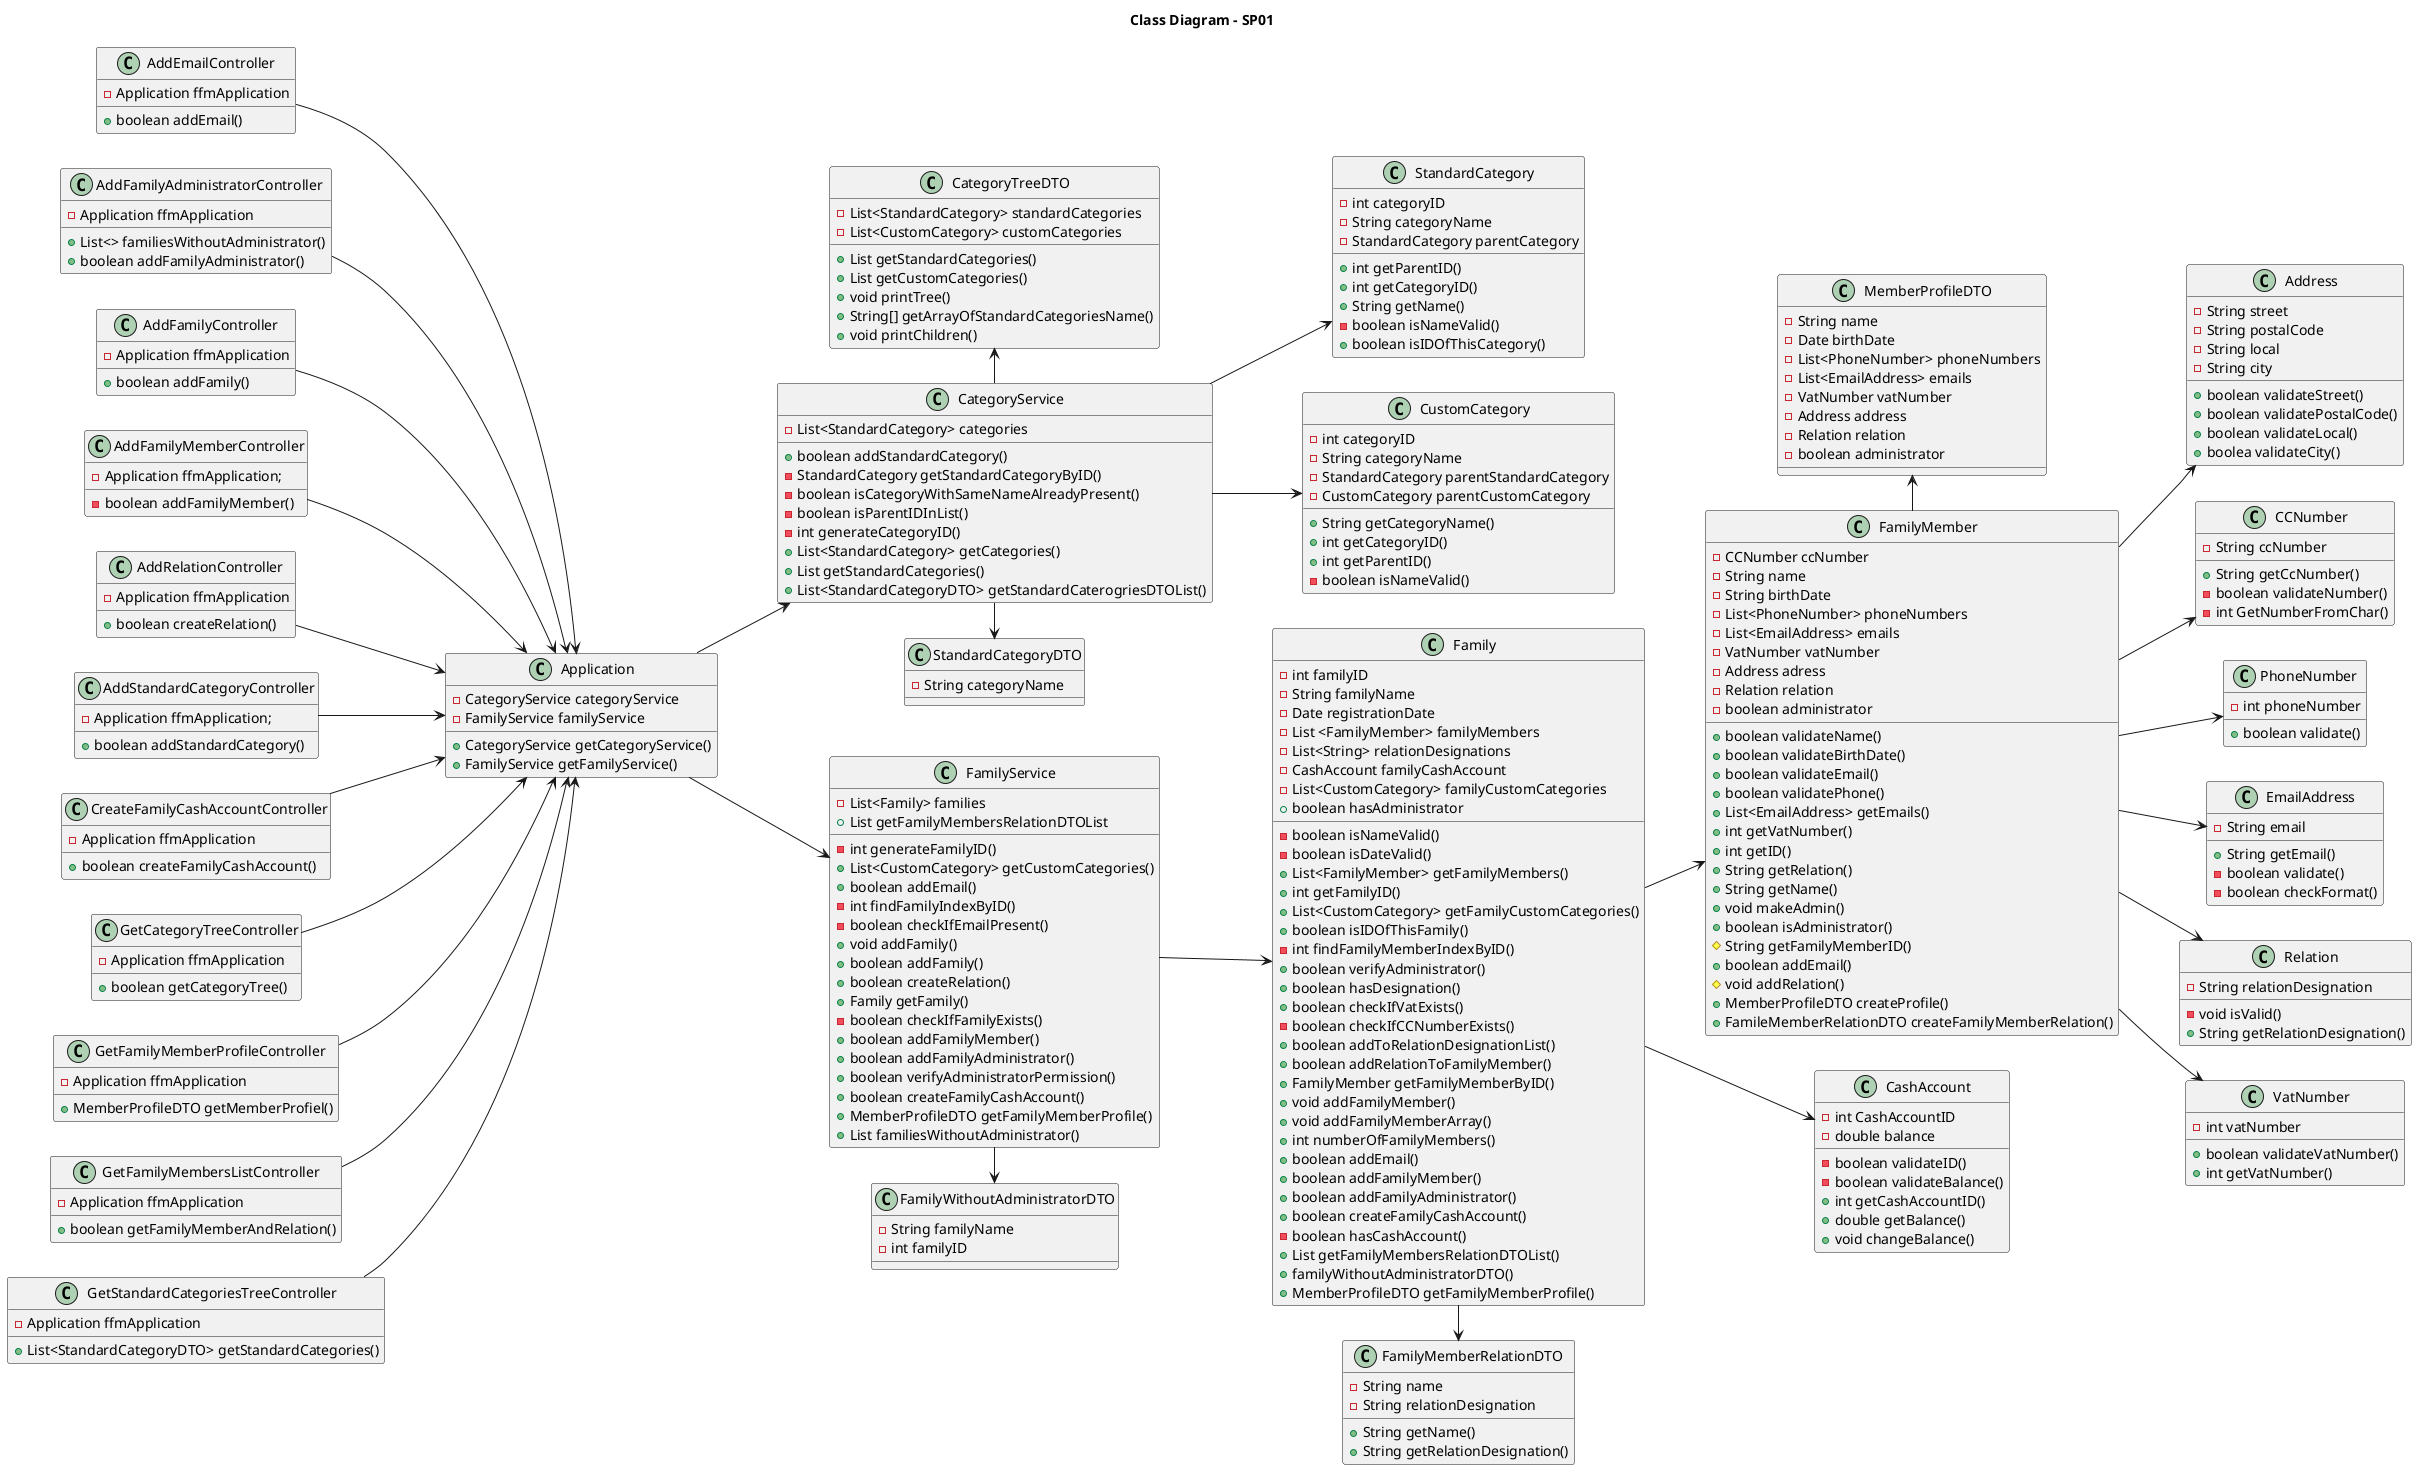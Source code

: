 @startuml
left to right direction
title Class Diagram - SP01

class AddEmailController {
  - Application ffmApplication
  + boolean addEmail()
}

class AddFamilyAdministratorController {
 - Application ffmApplication
 + List<> familiesWithoutAdministrator()
 + boolean addFamilyAdministrator()
}

class AddFamilyController {
  - Application ffmApplication
  + boolean addFamily()
}

class AddFamilyMemberController {
  - Application ffmApplication;
  - boolean addFamilyMember()
}

class AddRelationController {
  - Application ffmApplication
  + boolean createRelation()
}

class AddStandardCategoryController {
  - Application ffmApplication;
  + boolean addStandardCategory()
}

class CreateFamilyCashAccountController{
  - Application ffmApplication
  + boolean createFamilyCashAccount()
}

class GetCategoryTreeController {
  - Application ffmApplication
  + boolean getCategoryTree()
}

class GetFamilyMemberProfileController {
  - Application ffmApplication
  + MemberProfileDTO getMemberProfiel()
}

class GetFamilyMembersListController {
  - Application ffmApplication
  + boolean getFamilyMemberAndRelation()
}

class GetStandardCategoriesTreeController {
  - Application ffmApplication
  + List<StandardCategoryDTO> getStandardCategories()
}

class Application {
  - CategoryService categoryService
  - FamilyService familyService
  + CategoryService getCategoryService()
  + FamilyService getFamilyService()
}

class CategoryService {
  - List<StandardCategory> categories
  + boolean addStandardCategory()
  - StandardCategory getStandardCategoryByID()
  - boolean isCategoryWithSameNameAlreadyPresent()
  - boolean isParentIDInList()
  - int generateCategoryID()
  + List<StandardCategory> getCategories()
  + List getStandardCategories()
  + List<StandardCategoryDTO> getStandardCaterogriesDTOList()
}

class StandardCategory {
  - int categoryID
  - String categoryName
  - StandardCategory parentCategory
  + int getParentID()
  + int getCategoryID()
  + String getName()
  - boolean isNameValid()
  + boolean isIDOfThisCategory()
}

class StandardCategoryDTO {
  - String categoryName
}

class CustomCategory {
  - int categoryID
  - String categoryName
  - StandardCategory parentStandardCategory
  - CustomCategory parentCustomCategory
  + String getCategoryName()
  + int getCategoryID()
  + int getParentID()
  - boolean isNameValid()
}

class CategoryTreeDTO {
  - List<StandardCategory> standardCategories
  - List<CustomCategory> customCategories
  + List getStandardCategories()
  + List getCustomCategories()
  + void printTree()
  + String[] getArrayOfStandardCategoriesName()
  + void printChildren()
}

class FamilyService {
  - List<Family> families
  - int generateFamilyID()
  + List<CustomCategory> getCustomCategories()
  + boolean addEmail()
  - int findFamilyIndexByID()
  - boolean checkIfEmailPresent()
  + void addFamily()
  + boolean addFamily()
  + boolean createRelation()
  + Family getFamily()
  - boolean checkIfFamilyExists()
  + boolean addFamilyMember()
  + boolean addFamilyAdministrator()
  + boolean verifyAdministratorPermission()
  + List getFamilyMembersRelationDTOList
  + boolean createFamilyCashAccount()
  + MemberProfileDTO getFamilyMemberProfile()
  + List familiesWithoutAdministrator()
}

class FamilyMemberRelationDTO {
  - String name
  - String relationDesignation
  + String getName()
  + String getRelationDesignation()
}

class FamilyWithoutAdministratorDTO {
  - String familyName
  - int familyID
}

class Family {
  - int familyID
  - String familyName
  - Date registrationDate
  - List <FamilyMember> familyMembers
  - List<String> relationDesignations
  - CashAccount familyCashAccount
  - List<CustomCategory> familyCustomCategories
  - boolean isNameValid()
  - boolean isDateValid()
  + List<FamilyMember> getFamilyMembers()
  + int getFamilyID()
  + List<CustomCategory> getFamilyCustomCategories()
  + boolean isIDOfThisFamily()
  - int findFamilyMemberIndexByID()
  + boolean verifyAdministrator()
  + boolean hasDesignation()
  + boolean checkIfVatExists()
  - boolean checkIfCCNumberExists()
  + boolean addToRelationDesignationList()
  + boolean addRelationToFamilyMember()
  + FamilyMember getFamilyMemberByID()
  + void addFamilyMember()
  + void addFamilyMemberArray()
  + int numberOfFamilyMembers()
  + boolean addEmail()
  + boolean addFamilyMember()
  + boolean addFamilyAdministrator()
  + boolean createFamilyCashAccount()
  - boolean hasCashAccount()
  + List getFamilyMembersRelationDTOList()
  + boolean hasAdministrator
  + familyWithoutAdministratorDTO()
  + MemberProfileDTO getFamilyMemberProfile()
}

class CashAccount {
  - int CashAccountID
  - double balance
  - boolean validateID()
  - boolean validateBalance()
  + int getCashAccountID()
  + double getBalance()
  + void changeBalance()
}

class FamilyMember {
  - CCNumber ccNumber
  - String name
  - String birthDate
  - List<PhoneNumber> phoneNumbers
  - List<EmailAddress> emails
  - VatNumber vatNumber
  - Address adress
  - Relation relation
  - boolean administrator
  + boolean validateName()
  + boolean validateBirthDate()
  + boolean validateEmail()
  + boolean validatePhone()
  + List<EmailAddress> getEmails()
  + int getVatNumber()
  + int getID()
  + String getRelation()
  + String getName()
  + void makeAdmin()
  + boolean isAdministrator()
  # String getFamilyMemberID()
  + boolean addEmail()
  # void addRelation()
  + MemberProfileDTO createProfile()
  + FamileMemberRelationDTO createFamilyMemberRelation()
}

class MemberProfileDTO {
  - String name
  - Date birthDate
  - List<PhoneNumber> phoneNumbers
  - List<EmailAddress> emails
  - VatNumber vatNumber
  - Address address
  - Relation relation
  - boolean administrator
}

class Address {
  - String street
  - String postalCode
  - String local
  - String city
  + boolean validateStreet()
  + boolean validatePostalCode()
  + boolean validateLocal()
  + boolea validateCity()
}

class CCNumber {
  - String ccNumber
  + String getCcNumber()
  - boolean validateNumber()
  - int GetNumberFromChar()
}

class PhoneNumber {
  - int phoneNumber
  + boolean validate()
}

class EmailAddress {
  - String email
  + String getEmail()
  - boolean validate()
  - boolean checkFormat()
}

class Relation {
  - String relationDesignation
  - void isValid()
  + String getRelationDesignation()
}

class VatNumber {
  - int vatNumber
  + boolean validateVatNumber()
  + int getVatNumber()
}

AddEmailController --> Application
AddFamilyController --> Application
AddFamilyAdministratorController --> Application
AddFamilyMemberController --> Application
AddRelationController --> Application
AddStandardCategoryController --> Application

CreateFamilyCashAccountController --> Application
GetCategoryTreeController --> Application
GetFamilyMemberProfileController --> Application
GetFamilyMembersListController --> Application
GetStandardCategoriesTreeController --> Application
Application --> FamilyService
Application --> CategoryService
CategoryService --> CustomCategory
CategoryService --> StandardCategory
CategoryService -> StandardCategoryDTO
CategoryService -left-> CategoryTreeDTO
FamilyService -right-> FamilyWithoutAdministratorDTO
FamilyService --> Family
Family --> CashAccount
Family --> FamilyMember
Family -right-> FamilyMemberRelationDTO
FamilyMember --> Address
FamilyMember --> CCNumber
FamilyMember --> PhoneNumber
FamilyMember --> Relation
FamilyMember -left-> MemberProfileDTO
FamilyMember --> EmailAddress
FamilyMember --> VatNumber
@enduml